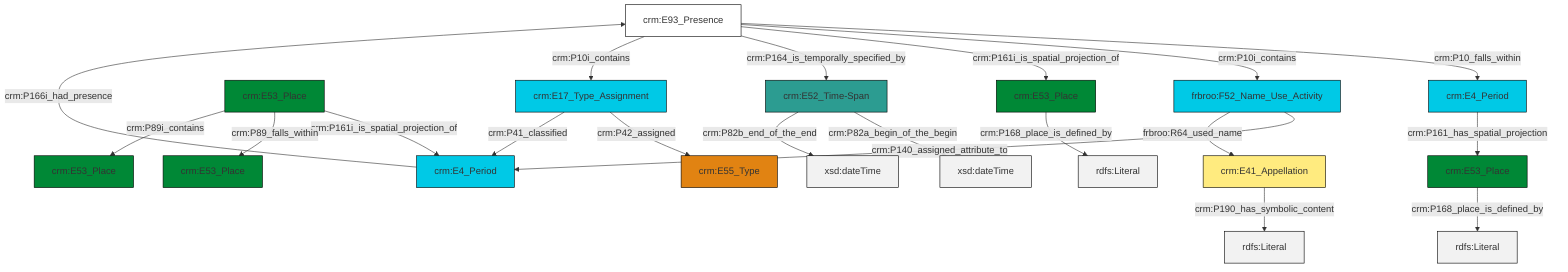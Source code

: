 graph TD
classDef Literal fill:#f2f2f2,stroke:#000000;
classDef CRM_Entity fill:#FFFFFF,stroke:#000000;
classDef Temporal_Entity fill:#00C9E6, stroke:#000000;
classDef Type fill:#E18312, stroke:#000000;
classDef Time-Span fill:#2C9C91, stroke:#000000;
classDef Appellation fill:#FFEB7F, stroke:#000000;
classDef Place fill:#008836, stroke:#000000;
classDef Persistent_Item fill:#B266B2, stroke:#000000;
classDef Conceptual_Object fill:#FFD700, stroke:#000000;
classDef Physical_Thing fill:#D2B48C, stroke:#000000;
classDef Actor fill:#f58aad, stroke:#000000;
classDef PC_Classes fill:#4ce600, stroke:#000000;
classDef Multi fill:#cccccc,stroke:#000000;

0["crm:E93_Presence"]:::CRM_Entity -->|crm:P10_falls_within| 1["crm:E4_Period"]:::Temporal_Entity
2["crm:E53_Place"]:::Place -->|crm:P161i_is_spatial_projection_of| 3["crm:E4_Period"]:::Temporal_Entity
4["crm:E41_Appellation"]:::Appellation -->|crm:P190_has_symbolic_content| 5[rdfs:Literal]:::Literal
6["crm:E53_Place"]:::Place -->|crm:P168_place_is_defined_by| 7[rdfs:Literal]:::Literal
0["crm:E93_Presence"]:::CRM_Entity -->|crm:P10i_contains| 8["frbroo:F52_Name_Use_Activity"]:::Temporal_Entity
2["crm:E53_Place"]:::Place -->|crm:P89_falls_within| 9["crm:E53_Place"]:::Place
8["frbroo:F52_Name_Use_Activity"]:::Temporal_Entity -->|crm:P140_assigned_attribute_to| 3["crm:E4_Period"]:::Temporal_Entity
8["frbroo:F52_Name_Use_Activity"]:::Temporal_Entity -->|frbroo:R64_used_name| 4["crm:E41_Appellation"]:::Appellation
0["crm:E93_Presence"]:::CRM_Entity -->|crm:P161i_is_spatial_projection_of| 21["crm:E53_Place"]:::Place
2["crm:E53_Place"]:::Place -->|crm:P89i_contains| 22["crm:E53_Place"]:::Place
19["crm:E17_Type_Assignment"]:::Temporal_Entity -->|crm:P42_assigned| 12["crm:E55_Type"]:::Type
21["crm:E53_Place"]:::Place -->|crm:P168_place_is_defined_by| 25[rdfs:Literal]:::Literal
15["crm:E52_Time-Span"]:::Time-Span -->|crm:P82a_begin_of_the_begin| 26[xsd:dateTime]:::Literal
3["crm:E4_Period"]:::Temporal_Entity -->|crm:P166i_had_presence| 0["crm:E93_Presence"]:::CRM_Entity
15["crm:E52_Time-Span"]:::Time-Span -->|crm:P82b_end_of_the_end| 27[xsd:dateTime]:::Literal
0["crm:E93_Presence"]:::CRM_Entity -->|crm:P164_is_temporally_specified_by| 15["crm:E52_Time-Span"]:::Time-Span
19["crm:E17_Type_Assignment"]:::Temporal_Entity -->|crm:P41_classified| 3["crm:E4_Period"]:::Temporal_Entity
1["crm:E4_Period"]:::Temporal_Entity -->|crm:P161_has_spatial_projection| 6["crm:E53_Place"]:::Place
0["crm:E93_Presence"]:::CRM_Entity -->|crm:P10i_contains| 19["crm:E17_Type_Assignment"]:::Temporal_Entity
